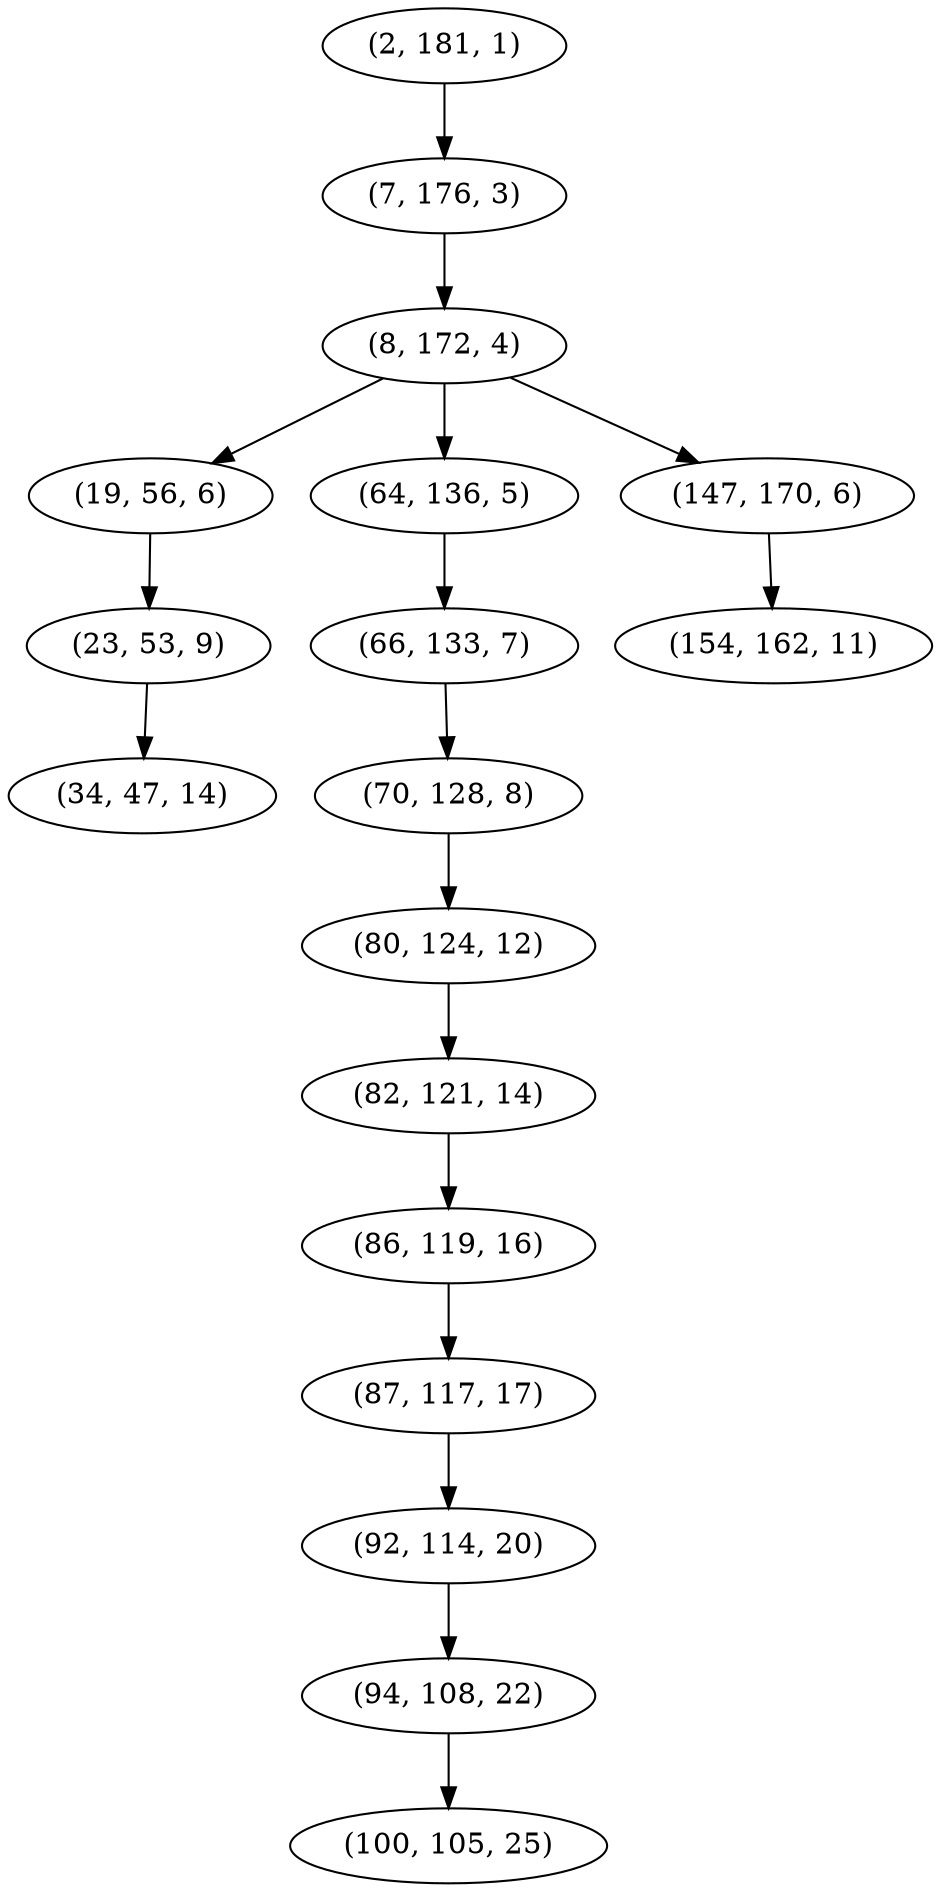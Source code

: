 digraph tree {
    "(2, 181, 1)";
    "(7, 176, 3)";
    "(8, 172, 4)";
    "(19, 56, 6)";
    "(23, 53, 9)";
    "(34, 47, 14)";
    "(64, 136, 5)";
    "(66, 133, 7)";
    "(70, 128, 8)";
    "(80, 124, 12)";
    "(82, 121, 14)";
    "(86, 119, 16)";
    "(87, 117, 17)";
    "(92, 114, 20)";
    "(94, 108, 22)";
    "(100, 105, 25)";
    "(147, 170, 6)";
    "(154, 162, 11)";
    "(2, 181, 1)" -> "(7, 176, 3)";
    "(7, 176, 3)" -> "(8, 172, 4)";
    "(8, 172, 4)" -> "(19, 56, 6)";
    "(8, 172, 4)" -> "(64, 136, 5)";
    "(8, 172, 4)" -> "(147, 170, 6)";
    "(19, 56, 6)" -> "(23, 53, 9)";
    "(23, 53, 9)" -> "(34, 47, 14)";
    "(64, 136, 5)" -> "(66, 133, 7)";
    "(66, 133, 7)" -> "(70, 128, 8)";
    "(70, 128, 8)" -> "(80, 124, 12)";
    "(80, 124, 12)" -> "(82, 121, 14)";
    "(82, 121, 14)" -> "(86, 119, 16)";
    "(86, 119, 16)" -> "(87, 117, 17)";
    "(87, 117, 17)" -> "(92, 114, 20)";
    "(92, 114, 20)" -> "(94, 108, 22)";
    "(94, 108, 22)" -> "(100, 105, 25)";
    "(147, 170, 6)" -> "(154, 162, 11)";
}
